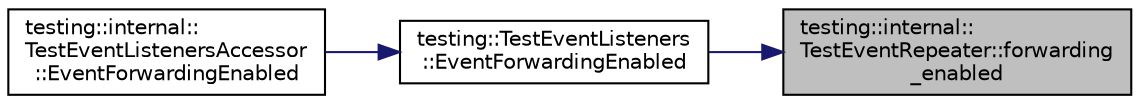 digraph "testing::internal::TestEventRepeater::forwarding_enabled"
{
 // LATEX_PDF_SIZE
  bgcolor="transparent";
  edge [fontname="Helvetica",fontsize="10",labelfontname="Helvetica",labelfontsize="10"];
  node [fontname="Helvetica",fontsize="10",shape=record];
  rankdir="RL";
  Node1 [label="testing::internal::\lTestEventRepeater::forwarding\l_enabled",height=0.2,width=0.4,color="black", fillcolor="grey75", style="filled", fontcolor="black",tooltip=" "];
  Node1 -> Node2 [dir="back",color="midnightblue",fontsize="10",style="solid",fontname="Helvetica"];
  Node2 [label="testing::TestEventListeners\l::EventForwardingEnabled",height=0.2,width=0.4,color="black",URL="$classtesting_1_1TestEventListeners.html#aa1878baf16a50f30f6435fad3c68ef3f",tooltip=" "];
  Node2 -> Node3 [dir="back",color="midnightblue",fontsize="10",style="solid",fontname="Helvetica"];
  Node3 [label="testing::internal::\lTestEventListenersAccessor\l::EventForwardingEnabled",height=0.2,width=0.4,color="black",URL="$classtesting_1_1internal_1_1TestEventListenersAccessor.html#a4a7522557045cb55eb037dc61429d71c",tooltip=" "];
}
